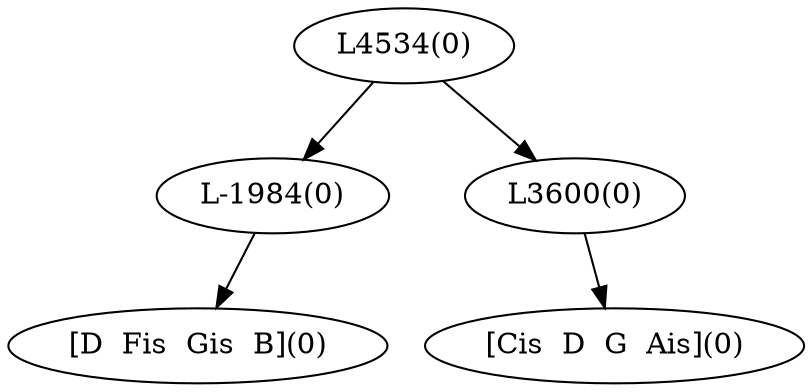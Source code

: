 digraph sample{
"L-1984(0)"->"[D  Fis  Gis  B](0)"
"L3600(0)"->"[Cis  D  G  Ais](0)"
"L4534(0)"->"L-1984(0)"
"L4534(0)"->"L3600(0)"
{rank = min; "L4534(0)"}
{rank = same; "L-1984(0)"; "L3600(0)";}
{rank = max; "[Cis  D  G  Ais](0)"; "[D  Fis  Gis  B](0)";}
}